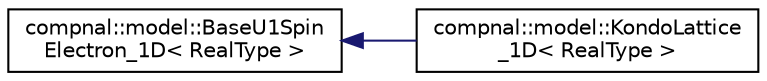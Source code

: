 digraph "Graphical Class Hierarchy"
{
 // INTERACTIVE_SVG=YES
 // LATEX_PDF_SIZE
  edge [fontname="Helvetica",fontsize="10",labelfontname="Helvetica",labelfontsize="10"];
  node [fontname="Helvetica",fontsize="10",shape=record];
  rankdir="LR";
  Node0 [label="compnal::model::BaseU1Spin\lElectron_1D\< RealType \>",height=0.2,width=0.4,color="black", fillcolor="white", style="filled",URL="$de/d75/classcompnal_1_1model_1_1_base_u1_spin_electron__1_d.html",tooltip="The base class for one-dimensional spin-electron systems with the U(1) symmetry."];
  Node0 -> Node1 [dir="back",color="midnightblue",fontsize="10",style="solid",fontname="Helvetica"];
  Node1 [label="compnal::model::KondoLattice\l_1D\< RealType \>",height=0.2,width=0.4,color="black", fillcolor="white", style="filled",URL="$d1/d89/classcompnal_1_1model_1_1_kondo_lattice__1_d.html",tooltip="The class for the one-dimensional Kondo lattice model with the magnitude of the spin ...."];
}
